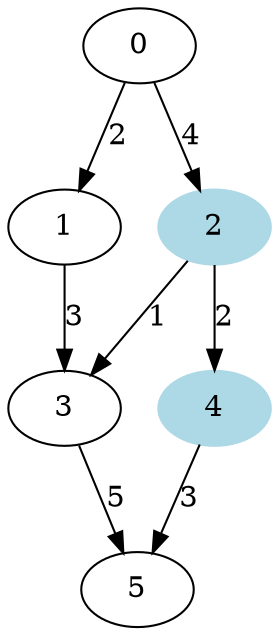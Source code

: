 digraph AmplifierPlacement {
  0 [label="0"];
  1 [label="1"];
  2 [style=filled, color=lightblue, label="2"];
  3 [label="3"];
  4 [style=filled, color=lightblue, label="4"];
  5 [label="5"];
  0 -> 1 [label="2"];
  0 -> 2 [label="4"];
  1 -> 3 [label="3"];
  2 -> 3 [label="1"];
  2 -> 4 [label="2"];
  3 -> 5 [label="5"];
  4 -> 5 [label="3"];
}
